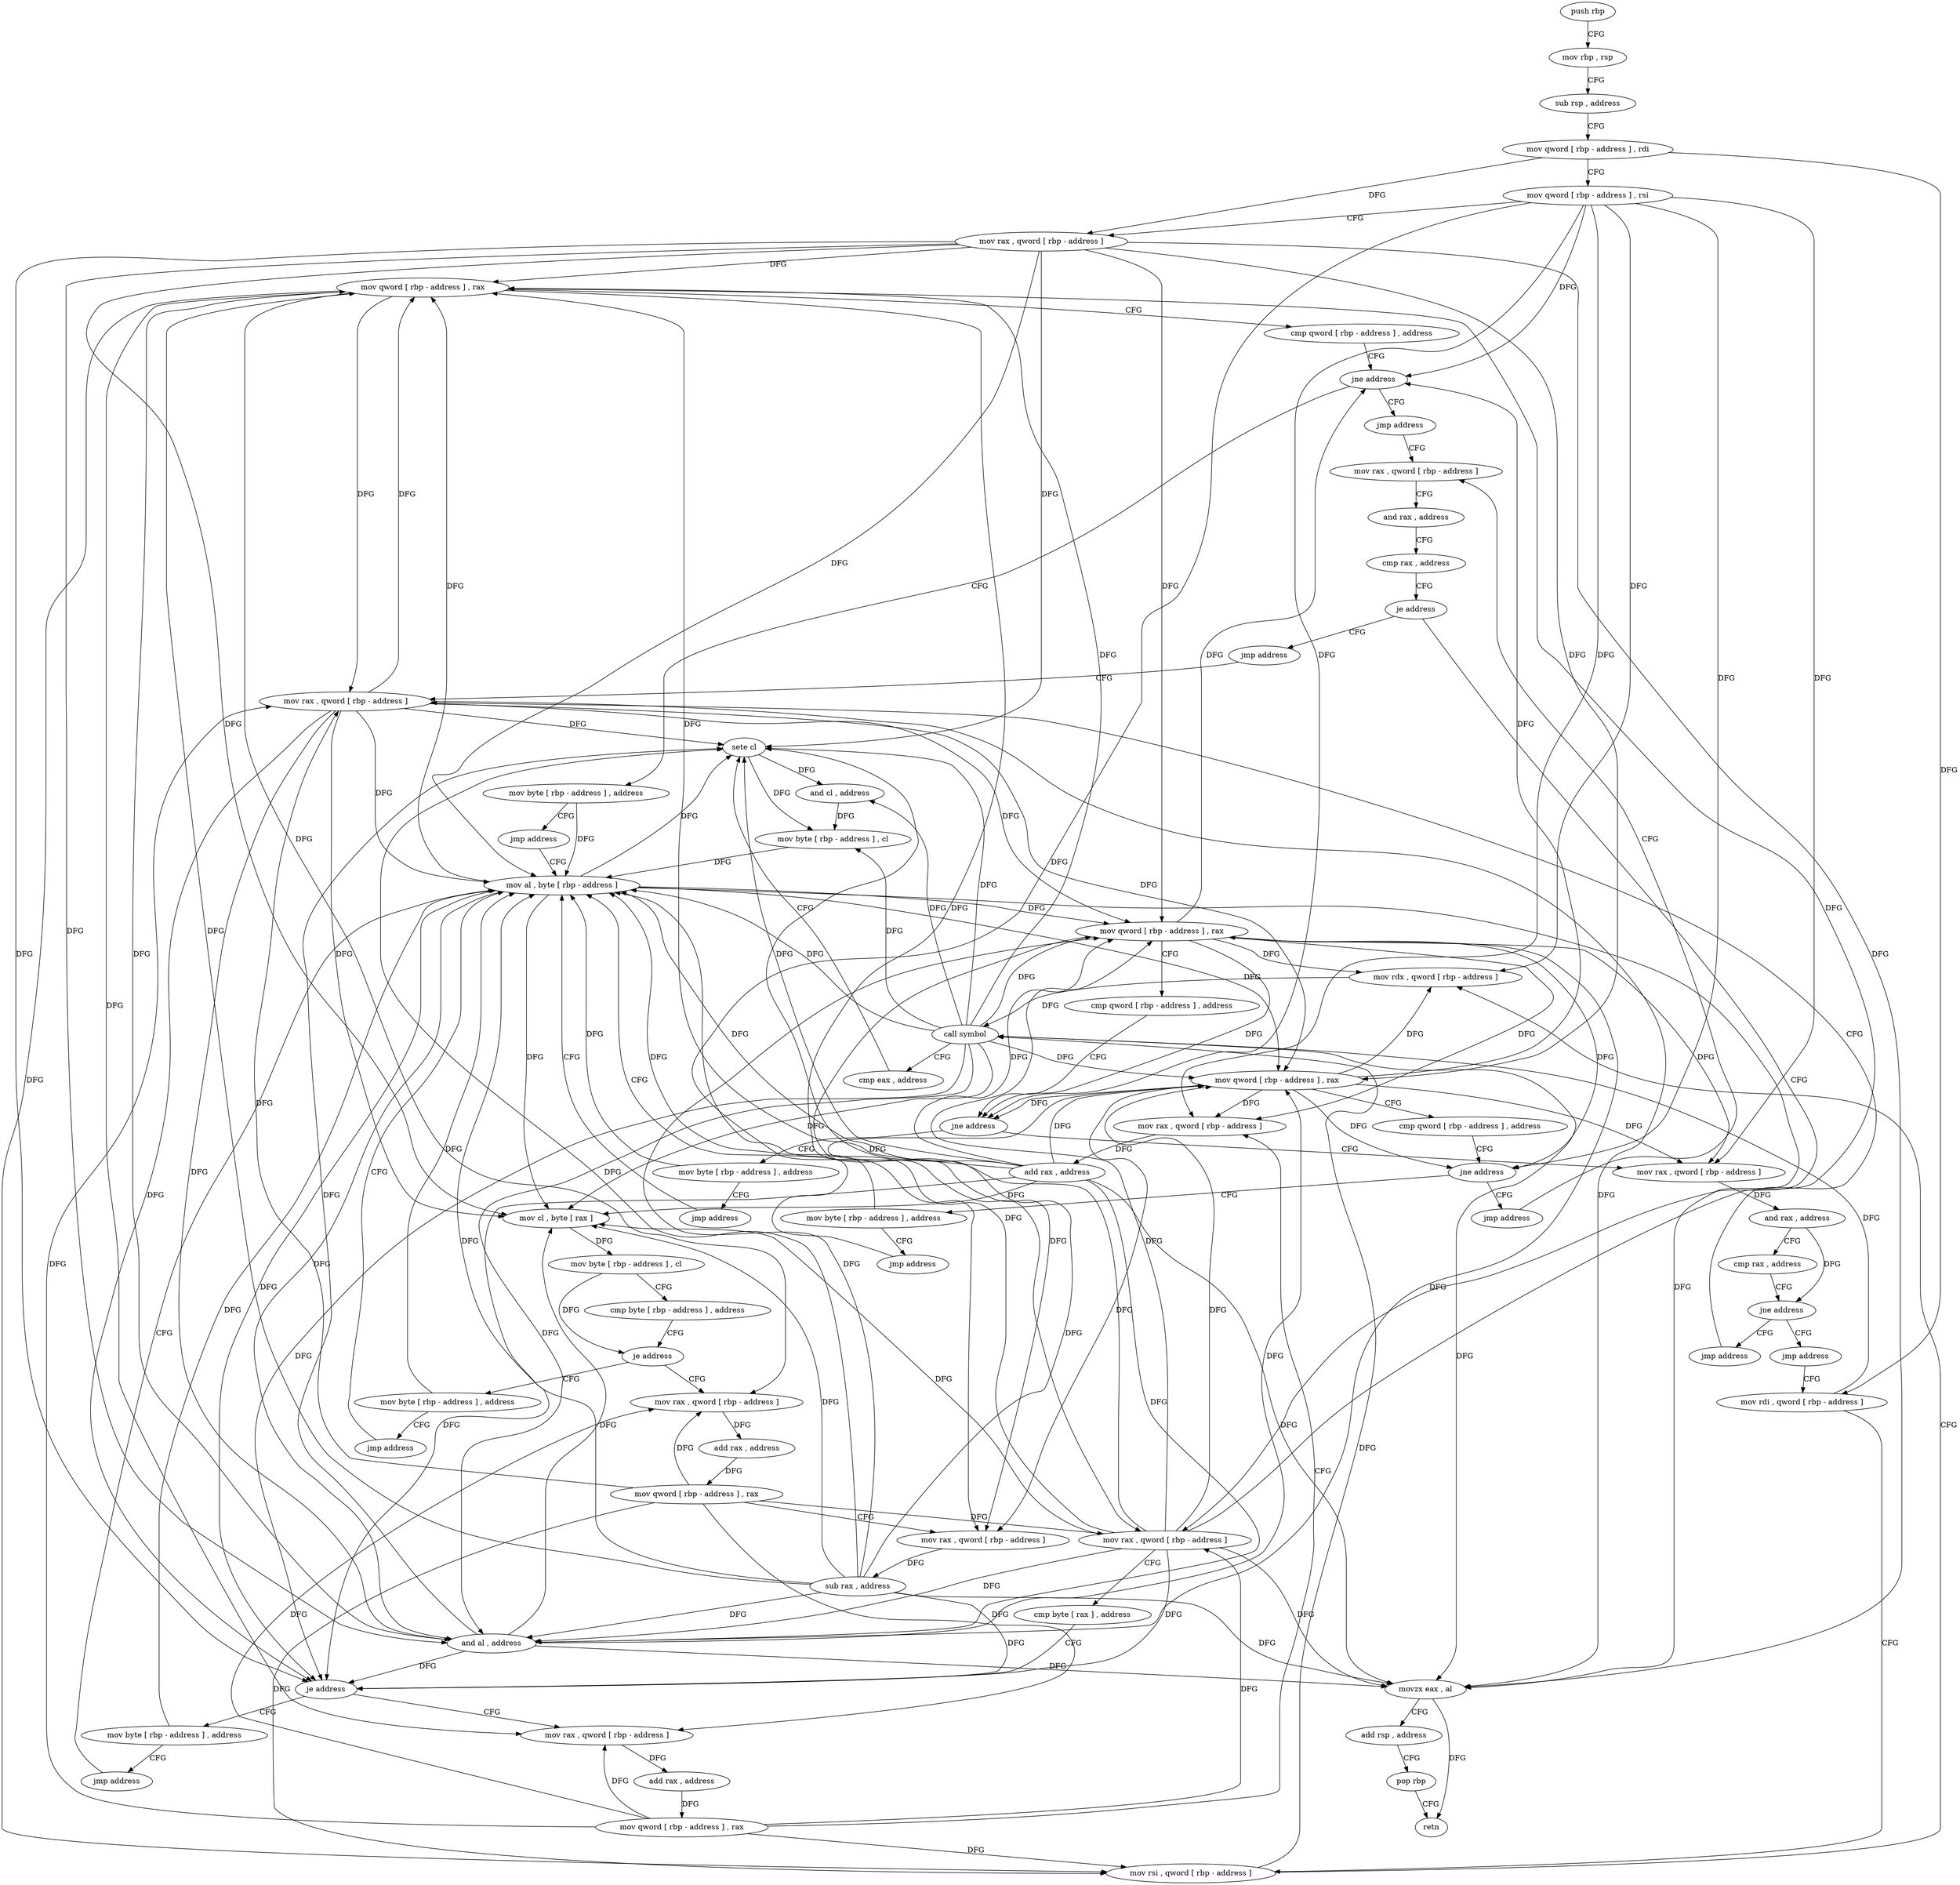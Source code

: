digraph "func" {
"4243680" [label = "push rbp" ]
"4243681" [label = "mov rbp , rsp" ]
"4243684" [label = "sub rsp , address" ]
"4243688" [label = "mov qword [ rbp - address ] , rdi" ]
"4243692" [label = "mov qword [ rbp - address ] , rsi" ]
"4243696" [label = "mov rax , qword [ rbp - address ]" ]
"4243700" [label = "mov qword [ rbp - address ] , rax" ]
"4243704" [label = "cmp qword [ rbp - address ] , address" ]
"4243709" [label = "jne address" ]
"4243724" [label = "jmp address" ]
"4243715" [label = "mov byte [ rbp - address ] , address" ]
"4243729" [label = "mov rax , qword [ rbp - address ]" ]
"4243719" [label = "jmp address" ]
"4243964" [label = "mov al , byte [ rbp - address ]" ]
"4243733" [label = "and rax , address" ]
"4243739" [label = "cmp rax , address" ]
"4243743" [label = "je address" ]
"4243824" [label = "jmp address" ]
"4243749" [label = "mov rax , qword [ rbp - address ]" ]
"4243967" [label = "and al , address" ]
"4243969" [label = "movzx eax , al" ]
"4243972" [label = "add rsp , address" ]
"4243976" [label = "pop rbp" ]
"4243977" [label = "retn" ]
"4243829" [label = "mov rax , qword [ rbp - address ]" ]
"4243753" [label = "cmp byte [ rax ] , address" ]
"4243756" [label = "je address" ]
"4243771" [label = "mov rax , qword [ rbp - address ]" ]
"4243762" [label = "mov byte [ rbp - address ] , address" ]
"4243833" [label = "mov cl , byte [ rax ]" ]
"4243835" [label = "mov byte [ rbp - address ] , cl" ]
"4243838" [label = "cmp byte [ rbp - address ] , address" ]
"4243842" [label = "je address" ]
"4243857" [label = "mov rax , qword [ rbp - address ]" ]
"4243848" [label = "mov byte [ rbp - address ] , address" ]
"4243775" [label = "add rax , address" ]
"4243781" [label = "mov qword [ rbp - address ] , rax" ]
"4243785" [label = "mov rax , qword [ rbp - address ]" ]
"4243789" [label = "add rax , address" ]
"4243795" [label = "mov qword [ rbp - address ] , rax" ]
"4243799" [label = "cmp qword [ rbp - address ] , address" ]
"4243804" [label = "jne address" ]
"4243819" [label = "jmp address" ]
"4243810" [label = "mov byte [ rbp - address ] , address" ]
"4243766" [label = "jmp address" ]
"4243861" [label = "add rax , address" ]
"4243867" [label = "mov qword [ rbp - address ] , rax" ]
"4243871" [label = "mov rax , qword [ rbp - address ]" ]
"4243875" [label = "sub rax , address" ]
"4243881" [label = "mov qword [ rbp - address ] , rax" ]
"4243885" [label = "cmp qword [ rbp - address ] , address" ]
"4243890" [label = "jne address" ]
"4243905" [label = "mov rax , qword [ rbp - address ]" ]
"4243896" [label = "mov byte [ rbp - address ] , address" ]
"4243852" [label = "jmp address" ]
"4243814" [label = "jmp address" ]
"4243909" [label = "and rax , address" ]
"4243915" [label = "cmp rax , address" ]
"4243919" [label = "jne address" ]
"4243930" [label = "jmp address" ]
"4243925" [label = "jmp address" ]
"4243900" [label = "jmp address" ]
"4243935" [label = "mov rdi , qword [ rbp - address ]" ]
"4243939" [label = "mov rsi , qword [ rbp - address ]" ]
"4243943" [label = "mov rdx , qword [ rbp - address ]" ]
"4243947" [label = "call symbol" ]
"4243952" [label = "cmp eax , address" ]
"4243955" [label = "sete cl" ]
"4243958" [label = "and cl , address" ]
"4243961" [label = "mov byte [ rbp - address ] , cl" ]
"4243680" -> "4243681" [ label = "CFG" ]
"4243681" -> "4243684" [ label = "CFG" ]
"4243684" -> "4243688" [ label = "CFG" ]
"4243688" -> "4243692" [ label = "CFG" ]
"4243688" -> "4243696" [ label = "DFG" ]
"4243688" -> "4243935" [ label = "DFG" ]
"4243692" -> "4243696" [ label = "CFG" ]
"4243692" -> "4243709" [ label = "DFG" ]
"4243692" -> "4243785" [ label = "DFG" ]
"4243692" -> "4243804" [ label = "DFG" ]
"4243692" -> "4243871" [ label = "DFG" ]
"4243692" -> "4243890" [ label = "DFG" ]
"4243692" -> "4243905" [ label = "DFG" ]
"4243692" -> "4243943" [ label = "DFG" ]
"4243696" -> "4243700" [ label = "DFG" ]
"4243696" -> "4243964" [ label = "DFG" ]
"4243696" -> "4243967" [ label = "DFG" ]
"4243696" -> "4243969" [ label = "DFG" ]
"4243696" -> "4243756" [ label = "DFG" ]
"4243696" -> "4243833" [ label = "DFG" ]
"4243696" -> "4243795" [ label = "DFG" ]
"4243696" -> "4243881" [ label = "DFG" ]
"4243696" -> "4243955" [ label = "DFG" ]
"4243700" -> "4243704" [ label = "CFG" ]
"4243700" -> "4243749" [ label = "DFG" ]
"4243700" -> "4243829" [ label = "DFG" ]
"4243700" -> "4243771" [ label = "DFG" ]
"4243700" -> "4243857" [ label = "DFG" ]
"4243700" -> "4243939" [ label = "DFG" ]
"4243704" -> "4243709" [ label = "CFG" ]
"4243709" -> "4243724" [ label = "CFG" ]
"4243709" -> "4243715" [ label = "CFG" ]
"4243724" -> "4243729" [ label = "CFG" ]
"4243715" -> "4243719" [ label = "CFG" ]
"4243715" -> "4243964" [ label = "DFG" ]
"4243729" -> "4243733" [ label = "CFG" ]
"4243719" -> "4243964" [ label = "CFG" ]
"4243964" -> "4243967" [ label = "DFG" ]
"4243964" -> "4243700" [ label = "DFG" ]
"4243964" -> "4243969" [ label = "DFG" ]
"4243964" -> "4243756" [ label = "DFG" ]
"4243964" -> "4243833" [ label = "DFG" ]
"4243964" -> "4243795" [ label = "DFG" ]
"4243964" -> "4243881" [ label = "DFG" ]
"4243964" -> "4243955" [ label = "DFG" ]
"4243733" -> "4243739" [ label = "CFG" ]
"4243739" -> "4243743" [ label = "CFG" ]
"4243743" -> "4243824" [ label = "CFG" ]
"4243743" -> "4243749" [ label = "CFG" ]
"4243824" -> "4243829" [ label = "CFG" ]
"4243749" -> "4243753" [ label = "CFG" ]
"4243749" -> "4243700" [ label = "DFG" ]
"4243749" -> "4243967" [ label = "DFG" ]
"4243749" -> "4243969" [ label = "DFG" ]
"4243749" -> "4243964" [ label = "DFG" ]
"4243749" -> "4243756" [ label = "DFG" ]
"4243749" -> "4243833" [ label = "DFG" ]
"4243749" -> "4243795" [ label = "DFG" ]
"4243749" -> "4243881" [ label = "DFG" ]
"4243749" -> "4243955" [ label = "DFG" ]
"4243967" -> "4243969" [ label = "DFG" ]
"4243967" -> "4243700" [ label = "DFG" ]
"4243967" -> "4243756" [ label = "DFG" ]
"4243967" -> "4243833" [ label = "DFG" ]
"4243967" -> "4243795" [ label = "DFG" ]
"4243967" -> "4243881" [ label = "DFG" ]
"4243967" -> "4243955" [ label = "DFG" ]
"4243969" -> "4243972" [ label = "CFG" ]
"4243969" -> "4243977" [ label = "DFG" ]
"4243972" -> "4243976" [ label = "CFG" ]
"4243976" -> "4243977" [ label = "CFG" ]
"4243829" -> "4243833" [ label = "DFG" ]
"4243829" -> "4243700" [ label = "DFG" ]
"4243829" -> "4243967" [ label = "DFG" ]
"4243829" -> "4243969" [ label = "DFG" ]
"4243829" -> "4243756" [ label = "DFG" ]
"4243829" -> "4243964" [ label = "DFG" ]
"4243829" -> "4243795" [ label = "DFG" ]
"4243829" -> "4243881" [ label = "DFG" ]
"4243829" -> "4243955" [ label = "DFG" ]
"4243753" -> "4243756" [ label = "CFG" ]
"4243756" -> "4243771" [ label = "CFG" ]
"4243756" -> "4243762" [ label = "CFG" ]
"4243771" -> "4243775" [ label = "DFG" ]
"4243762" -> "4243766" [ label = "CFG" ]
"4243762" -> "4243964" [ label = "DFG" ]
"4243833" -> "4243835" [ label = "DFG" ]
"4243835" -> "4243838" [ label = "CFG" ]
"4243835" -> "4243842" [ label = "DFG" ]
"4243838" -> "4243842" [ label = "CFG" ]
"4243842" -> "4243857" [ label = "CFG" ]
"4243842" -> "4243848" [ label = "CFG" ]
"4243857" -> "4243861" [ label = "DFG" ]
"4243848" -> "4243852" [ label = "CFG" ]
"4243848" -> "4243964" [ label = "DFG" ]
"4243775" -> "4243781" [ label = "DFG" ]
"4243781" -> "4243785" [ label = "CFG" ]
"4243781" -> "4243749" [ label = "DFG" ]
"4243781" -> "4243829" [ label = "DFG" ]
"4243781" -> "4243771" [ label = "DFG" ]
"4243781" -> "4243857" [ label = "DFG" ]
"4243781" -> "4243939" [ label = "DFG" ]
"4243785" -> "4243789" [ label = "DFG" ]
"4243789" -> "4243795" [ label = "DFG" ]
"4243789" -> "4243700" [ label = "DFG" ]
"4243789" -> "4243967" [ label = "DFG" ]
"4243789" -> "4243969" [ label = "DFG" ]
"4243789" -> "4243756" [ label = "DFG" ]
"4243789" -> "4243833" [ label = "DFG" ]
"4243789" -> "4243964" [ label = "DFG" ]
"4243789" -> "4243881" [ label = "DFG" ]
"4243789" -> "4243955" [ label = "DFG" ]
"4243795" -> "4243799" [ label = "CFG" ]
"4243795" -> "4243709" [ label = "DFG" ]
"4243795" -> "4243785" [ label = "DFG" ]
"4243795" -> "4243804" [ label = "DFG" ]
"4243795" -> "4243871" [ label = "DFG" ]
"4243795" -> "4243890" [ label = "DFG" ]
"4243795" -> "4243905" [ label = "DFG" ]
"4243795" -> "4243943" [ label = "DFG" ]
"4243799" -> "4243804" [ label = "CFG" ]
"4243804" -> "4243819" [ label = "CFG" ]
"4243804" -> "4243810" [ label = "CFG" ]
"4243819" -> "4243729" [ label = "CFG" ]
"4243810" -> "4243814" [ label = "CFG" ]
"4243810" -> "4243964" [ label = "DFG" ]
"4243766" -> "4243964" [ label = "CFG" ]
"4243861" -> "4243867" [ label = "DFG" ]
"4243867" -> "4243871" [ label = "CFG" ]
"4243867" -> "4243749" [ label = "DFG" ]
"4243867" -> "4243829" [ label = "DFG" ]
"4243867" -> "4243771" [ label = "DFG" ]
"4243867" -> "4243857" [ label = "DFG" ]
"4243867" -> "4243939" [ label = "DFG" ]
"4243871" -> "4243875" [ label = "DFG" ]
"4243875" -> "4243881" [ label = "DFG" ]
"4243875" -> "4243700" [ label = "DFG" ]
"4243875" -> "4243967" [ label = "DFG" ]
"4243875" -> "4243969" [ label = "DFG" ]
"4243875" -> "4243756" [ label = "DFG" ]
"4243875" -> "4243833" [ label = "DFG" ]
"4243875" -> "4243795" [ label = "DFG" ]
"4243875" -> "4243964" [ label = "DFG" ]
"4243875" -> "4243955" [ label = "DFG" ]
"4243881" -> "4243885" [ label = "CFG" ]
"4243881" -> "4243709" [ label = "DFG" ]
"4243881" -> "4243785" [ label = "DFG" ]
"4243881" -> "4243804" [ label = "DFG" ]
"4243881" -> "4243871" [ label = "DFG" ]
"4243881" -> "4243890" [ label = "DFG" ]
"4243881" -> "4243905" [ label = "DFG" ]
"4243881" -> "4243943" [ label = "DFG" ]
"4243885" -> "4243890" [ label = "CFG" ]
"4243890" -> "4243905" [ label = "CFG" ]
"4243890" -> "4243896" [ label = "CFG" ]
"4243905" -> "4243909" [ label = "DFG" ]
"4243896" -> "4243900" [ label = "CFG" ]
"4243896" -> "4243964" [ label = "DFG" ]
"4243852" -> "4243964" [ label = "CFG" ]
"4243814" -> "4243964" [ label = "CFG" ]
"4243909" -> "4243915" [ label = "CFG" ]
"4243909" -> "4243919" [ label = "DFG" ]
"4243915" -> "4243919" [ label = "CFG" ]
"4243919" -> "4243930" [ label = "CFG" ]
"4243919" -> "4243925" [ label = "CFG" ]
"4243930" -> "4243829" [ label = "CFG" ]
"4243925" -> "4243935" [ label = "CFG" ]
"4243900" -> "4243964" [ label = "CFG" ]
"4243935" -> "4243939" [ label = "CFG" ]
"4243935" -> "4243947" [ label = "DFG" ]
"4243939" -> "4243943" [ label = "CFG" ]
"4243939" -> "4243947" [ label = "DFG" ]
"4243943" -> "4243947" [ label = "DFG" ]
"4243947" -> "4243952" [ label = "CFG" ]
"4243947" -> "4243700" [ label = "DFG" ]
"4243947" -> "4243967" [ label = "DFG" ]
"4243947" -> "4243969" [ label = "DFG" ]
"4243947" -> "4243756" [ label = "DFG" ]
"4243947" -> "4243833" [ label = "DFG" ]
"4243947" -> "4243795" [ label = "DFG" ]
"4243947" -> "4243881" [ label = "DFG" ]
"4243947" -> "4243964" [ label = "DFG" ]
"4243947" -> "4243955" [ label = "DFG" ]
"4243947" -> "4243958" [ label = "DFG" ]
"4243947" -> "4243961" [ label = "DFG" ]
"4243952" -> "4243955" [ label = "CFG" ]
"4243955" -> "4243958" [ label = "DFG" ]
"4243955" -> "4243961" [ label = "DFG" ]
"4243958" -> "4243961" [ label = "DFG" ]
"4243961" -> "4243964" [ label = "DFG" ]
}
